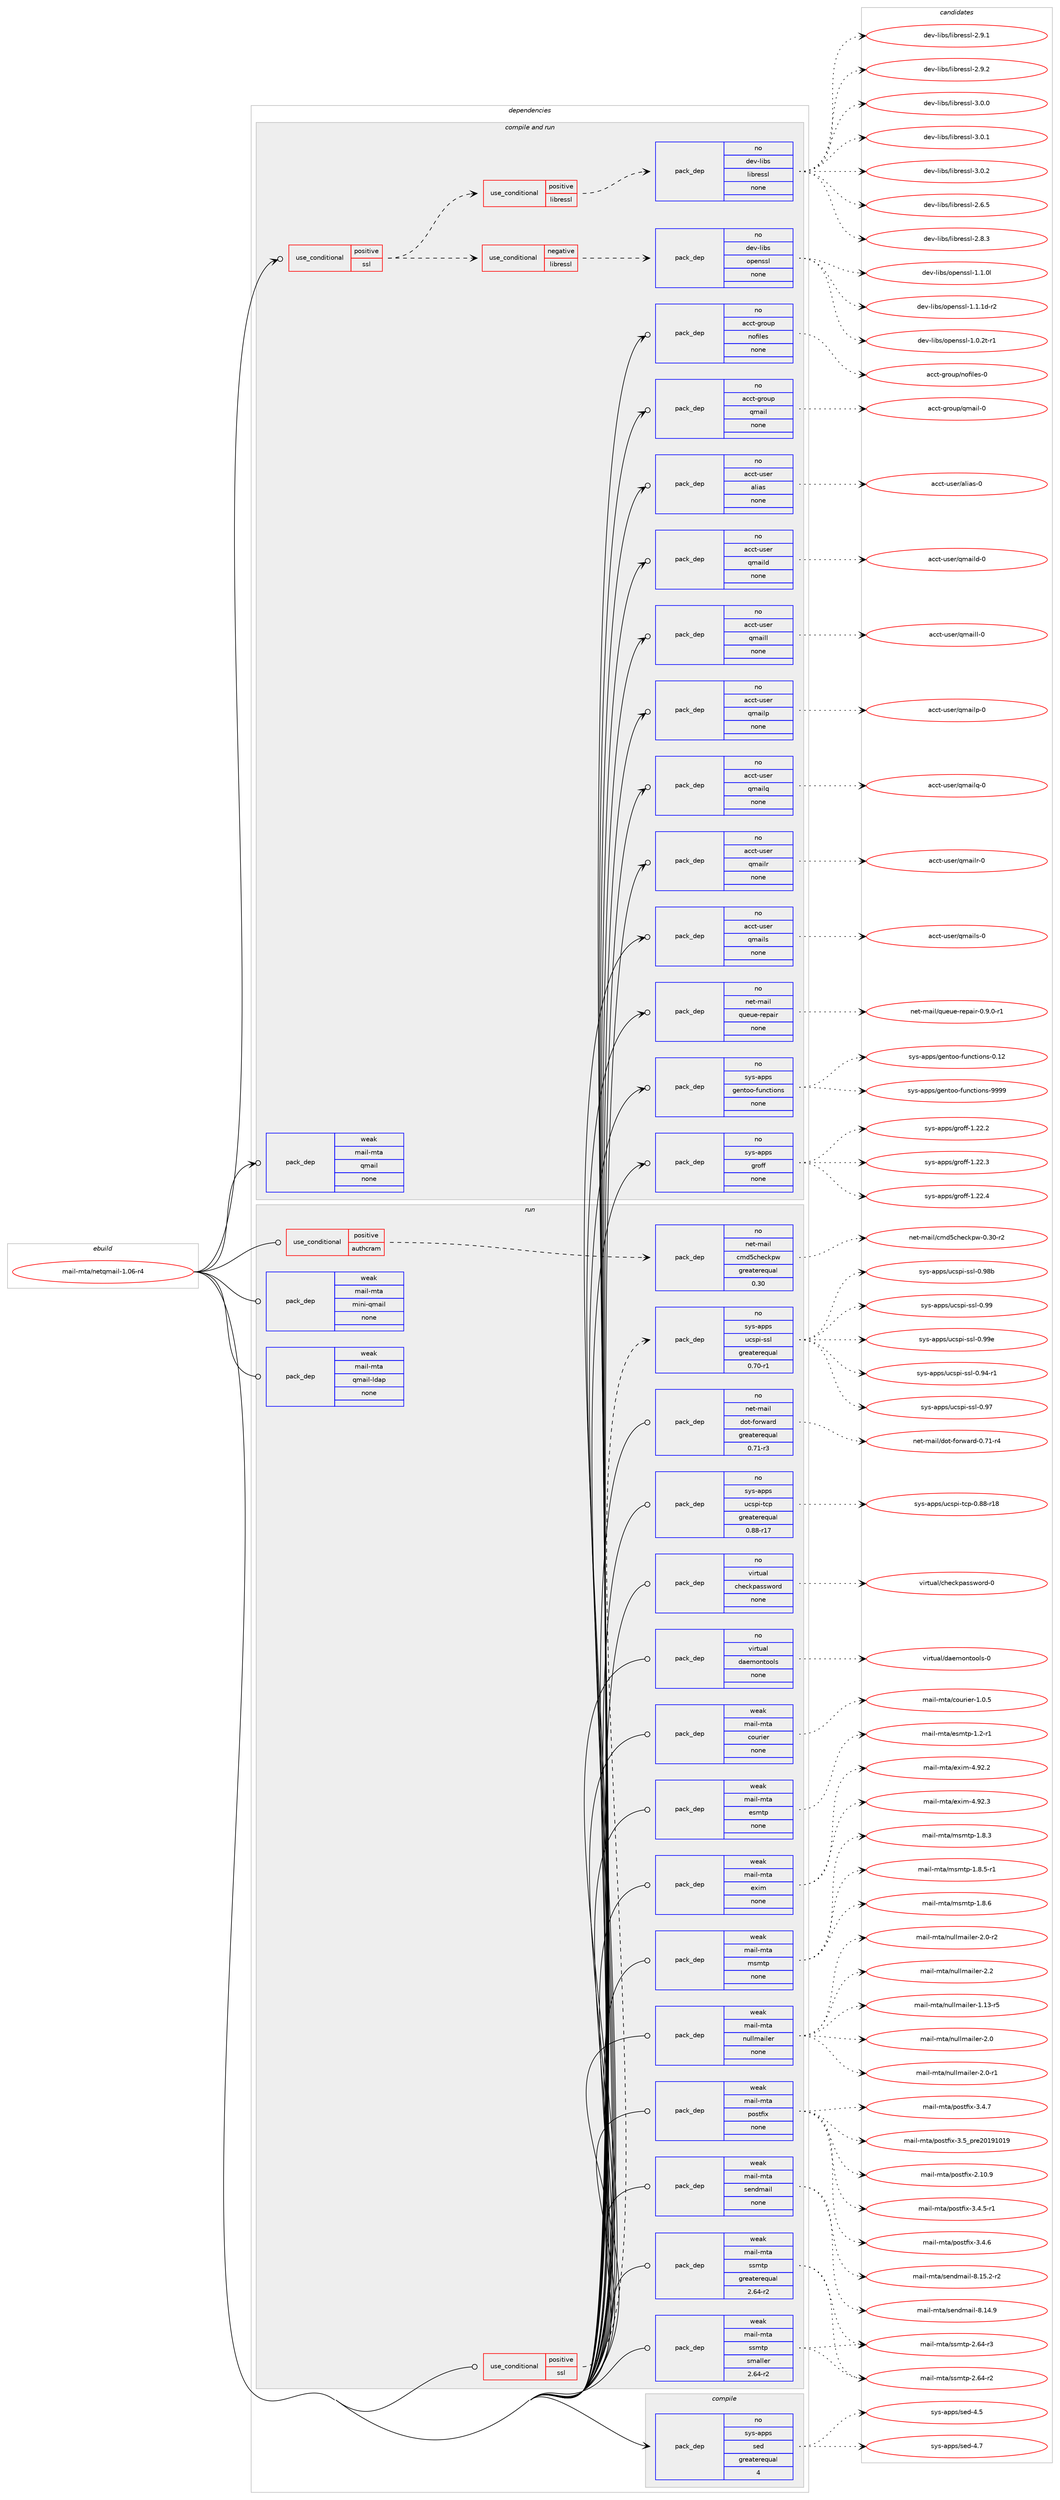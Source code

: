 digraph prolog {

# *************
# Graph options
# *************

newrank=true;
concentrate=true;
compound=true;
graph [rankdir=LR,fontname=Helvetica,fontsize=10,ranksep=1.5];#, ranksep=2.5, nodesep=0.2];
edge  [arrowhead=vee];
node  [fontname=Helvetica,fontsize=10];

# **********
# The ebuild
# **********

subgraph cluster_leftcol {
color=gray;
rank=same;
label=<<i>ebuild</i>>;
id [label="mail-mta/netqmail-1.06-r4", color=red, width=4, href="../mail-mta/netqmail-1.06-r4.svg"];
}

# ****************
# The dependencies
# ****************

subgraph cluster_midcol {
color=gray;
label=<<i>dependencies</i>>;
subgraph cluster_compile {
fillcolor="#eeeeee";
style=filled;
label=<<i>compile</i>>;
subgraph pack571764 {
dependency773824 [label=<<TABLE BORDER="0" CELLBORDER="1" CELLSPACING="0" CELLPADDING="4" WIDTH="220"><TR><TD ROWSPAN="6" CELLPADDING="30">pack_dep</TD></TR><TR><TD WIDTH="110">no</TD></TR><TR><TD>sys-apps</TD></TR><TR><TD>sed</TD></TR><TR><TD>greaterequal</TD></TR><TR><TD>4</TD></TR></TABLE>>, shape=none, color=blue];
}
id:e -> dependency773824:w [weight=20,style="solid",arrowhead="vee"];
}
subgraph cluster_compileandrun {
fillcolor="#eeeeee";
style=filled;
label=<<i>compile and run</i>>;
subgraph cond188649 {
dependency773825 [label=<<TABLE BORDER="0" CELLBORDER="1" CELLSPACING="0" CELLPADDING="4"><TR><TD ROWSPAN="3" CELLPADDING="10">use_conditional</TD></TR><TR><TD>positive</TD></TR><TR><TD>ssl</TD></TR></TABLE>>, shape=none, color=red];
subgraph cond188650 {
dependency773826 [label=<<TABLE BORDER="0" CELLBORDER="1" CELLSPACING="0" CELLPADDING="4"><TR><TD ROWSPAN="3" CELLPADDING="10">use_conditional</TD></TR><TR><TD>negative</TD></TR><TR><TD>libressl</TD></TR></TABLE>>, shape=none, color=red];
subgraph pack571765 {
dependency773827 [label=<<TABLE BORDER="0" CELLBORDER="1" CELLSPACING="0" CELLPADDING="4" WIDTH="220"><TR><TD ROWSPAN="6" CELLPADDING="30">pack_dep</TD></TR><TR><TD WIDTH="110">no</TD></TR><TR><TD>dev-libs</TD></TR><TR><TD>openssl</TD></TR><TR><TD>none</TD></TR><TR><TD></TD></TR></TABLE>>, shape=none, color=blue];
}
dependency773826:e -> dependency773827:w [weight=20,style="dashed",arrowhead="vee"];
}
dependency773825:e -> dependency773826:w [weight=20,style="dashed",arrowhead="vee"];
subgraph cond188651 {
dependency773828 [label=<<TABLE BORDER="0" CELLBORDER="1" CELLSPACING="0" CELLPADDING="4"><TR><TD ROWSPAN="3" CELLPADDING="10">use_conditional</TD></TR><TR><TD>positive</TD></TR><TR><TD>libressl</TD></TR></TABLE>>, shape=none, color=red];
subgraph pack571766 {
dependency773829 [label=<<TABLE BORDER="0" CELLBORDER="1" CELLSPACING="0" CELLPADDING="4" WIDTH="220"><TR><TD ROWSPAN="6" CELLPADDING="30">pack_dep</TD></TR><TR><TD WIDTH="110">no</TD></TR><TR><TD>dev-libs</TD></TR><TR><TD>libressl</TD></TR><TR><TD>none</TD></TR><TR><TD></TD></TR></TABLE>>, shape=none, color=blue];
}
dependency773828:e -> dependency773829:w [weight=20,style="dashed",arrowhead="vee"];
}
dependency773825:e -> dependency773828:w [weight=20,style="dashed",arrowhead="vee"];
}
id:e -> dependency773825:w [weight=20,style="solid",arrowhead="odotvee"];
subgraph pack571767 {
dependency773830 [label=<<TABLE BORDER="0" CELLBORDER="1" CELLSPACING="0" CELLPADDING="4" WIDTH="220"><TR><TD ROWSPAN="6" CELLPADDING="30">pack_dep</TD></TR><TR><TD WIDTH="110">no</TD></TR><TR><TD>acct-group</TD></TR><TR><TD>nofiles</TD></TR><TR><TD>none</TD></TR><TR><TD></TD></TR></TABLE>>, shape=none, color=blue];
}
id:e -> dependency773830:w [weight=20,style="solid",arrowhead="odotvee"];
subgraph pack571768 {
dependency773831 [label=<<TABLE BORDER="0" CELLBORDER="1" CELLSPACING="0" CELLPADDING="4" WIDTH="220"><TR><TD ROWSPAN="6" CELLPADDING="30">pack_dep</TD></TR><TR><TD WIDTH="110">no</TD></TR><TR><TD>acct-group</TD></TR><TR><TD>qmail</TD></TR><TR><TD>none</TD></TR><TR><TD></TD></TR></TABLE>>, shape=none, color=blue];
}
id:e -> dependency773831:w [weight=20,style="solid",arrowhead="odotvee"];
subgraph pack571769 {
dependency773832 [label=<<TABLE BORDER="0" CELLBORDER="1" CELLSPACING="0" CELLPADDING="4" WIDTH="220"><TR><TD ROWSPAN="6" CELLPADDING="30">pack_dep</TD></TR><TR><TD WIDTH="110">no</TD></TR><TR><TD>acct-user</TD></TR><TR><TD>alias</TD></TR><TR><TD>none</TD></TR><TR><TD></TD></TR></TABLE>>, shape=none, color=blue];
}
id:e -> dependency773832:w [weight=20,style="solid",arrowhead="odotvee"];
subgraph pack571770 {
dependency773833 [label=<<TABLE BORDER="0" CELLBORDER="1" CELLSPACING="0" CELLPADDING="4" WIDTH="220"><TR><TD ROWSPAN="6" CELLPADDING="30">pack_dep</TD></TR><TR><TD WIDTH="110">no</TD></TR><TR><TD>acct-user</TD></TR><TR><TD>qmaild</TD></TR><TR><TD>none</TD></TR><TR><TD></TD></TR></TABLE>>, shape=none, color=blue];
}
id:e -> dependency773833:w [weight=20,style="solid",arrowhead="odotvee"];
subgraph pack571771 {
dependency773834 [label=<<TABLE BORDER="0" CELLBORDER="1" CELLSPACING="0" CELLPADDING="4" WIDTH="220"><TR><TD ROWSPAN="6" CELLPADDING="30">pack_dep</TD></TR><TR><TD WIDTH="110">no</TD></TR><TR><TD>acct-user</TD></TR><TR><TD>qmaill</TD></TR><TR><TD>none</TD></TR><TR><TD></TD></TR></TABLE>>, shape=none, color=blue];
}
id:e -> dependency773834:w [weight=20,style="solid",arrowhead="odotvee"];
subgraph pack571772 {
dependency773835 [label=<<TABLE BORDER="0" CELLBORDER="1" CELLSPACING="0" CELLPADDING="4" WIDTH="220"><TR><TD ROWSPAN="6" CELLPADDING="30">pack_dep</TD></TR><TR><TD WIDTH="110">no</TD></TR><TR><TD>acct-user</TD></TR><TR><TD>qmailp</TD></TR><TR><TD>none</TD></TR><TR><TD></TD></TR></TABLE>>, shape=none, color=blue];
}
id:e -> dependency773835:w [weight=20,style="solid",arrowhead="odotvee"];
subgraph pack571773 {
dependency773836 [label=<<TABLE BORDER="0" CELLBORDER="1" CELLSPACING="0" CELLPADDING="4" WIDTH="220"><TR><TD ROWSPAN="6" CELLPADDING="30">pack_dep</TD></TR><TR><TD WIDTH="110">no</TD></TR><TR><TD>acct-user</TD></TR><TR><TD>qmailq</TD></TR><TR><TD>none</TD></TR><TR><TD></TD></TR></TABLE>>, shape=none, color=blue];
}
id:e -> dependency773836:w [weight=20,style="solid",arrowhead="odotvee"];
subgraph pack571774 {
dependency773837 [label=<<TABLE BORDER="0" CELLBORDER="1" CELLSPACING="0" CELLPADDING="4" WIDTH="220"><TR><TD ROWSPAN="6" CELLPADDING="30">pack_dep</TD></TR><TR><TD WIDTH="110">no</TD></TR><TR><TD>acct-user</TD></TR><TR><TD>qmailr</TD></TR><TR><TD>none</TD></TR><TR><TD></TD></TR></TABLE>>, shape=none, color=blue];
}
id:e -> dependency773837:w [weight=20,style="solid",arrowhead="odotvee"];
subgraph pack571775 {
dependency773838 [label=<<TABLE BORDER="0" CELLBORDER="1" CELLSPACING="0" CELLPADDING="4" WIDTH="220"><TR><TD ROWSPAN="6" CELLPADDING="30">pack_dep</TD></TR><TR><TD WIDTH="110">no</TD></TR><TR><TD>acct-user</TD></TR><TR><TD>qmails</TD></TR><TR><TD>none</TD></TR><TR><TD></TD></TR></TABLE>>, shape=none, color=blue];
}
id:e -> dependency773838:w [weight=20,style="solid",arrowhead="odotvee"];
subgraph pack571776 {
dependency773839 [label=<<TABLE BORDER="0" CELLBORDER="1" CELLSPACING="0" CELLPADDING="4" WIDTH="220"><TR><TD ROWSPAN="6" CELLPADDING="30">pack_dep</TD></TR><TR><TD WIDTH="110">no</TD></TR><TR><TD>net-mail</TD></TR><TR><TD>queue-repair</TD></TR><TR><TD>none</TD></TR><TR><TD></TD></TR></TABLE>>, shape=none, color=blue];
}
id:e -> dependency773839:w [weight=20,style="solid",arrowhead="odotvee"];
subgraph pack571777 {
dependency773840 [label=<<TABLE BORDER="0" CELLBORDER="1" CELLSPACING="0" CELLPADDING="4" WIDTH="220"><TR><TD ROWSPAN="6" CELLPADDING="30">pack_dep</TD></TR><TR><TD WIDTH="110">no</TD></TR><TR><TD>sys-apps</TD></TR><TR><TD>gentoo-functions</TD></TR><TR><TD>none</TD></TR><TR><TD></TD></TR></TABLE>>, shape=none, color=blue];
}
id:e -> dependency773840:w [weight=20,style="solid",arrowhead="odotvee"];
subgraph pack571778 {
dependency773841 [label=<<TABLE BORDER="0" CELLBORDER="1" CELLSPACING="0" CELLPADDING="4" WIDTH="220"><TR><TD ROWSPAN="6" CELLPADDING="30">pack_dep</TD></TR><TR><TD WIDTH="110">no</TD></TR><TR><TD>sys-apps</TD></TR><TR><TD>groff</TD></TR><TR><TD>none</TD></TR><TR><TD></TD></TR></TABLE>>, shape=none, color=blue];
}
id:e -> dependency773841:w [weight=20,style="solid",arrowhead="odotvee"];
subgraph pack571779 {
dependency773842 [label=<<TABLE BORDER="0" CELLBORDER="1" CELLSPACING="0" CELLPADDING="4" WIDTH="220"><TR><TD ROWSPAN="6" CELLPADDING="30">pack_dep</TD></TR><TR><TD WIDTH="110">weak</TD></TR><TR><TD>mail-mta</TD></TR><TR><TD>qmail</TD></TR><TR><TD>none</TD></TR><TR><TD></TD></TR></TABLE>>, shape=none, color=blue];
}
id:e -> dependency773842:w [weight=20,style="solid",arrowhead="odotvee"];
}
subgraph cluster_run {
fillcolor="#eeeeee";
style=filled;
label=<<i>run</i>>;
subgraph cond188652 {
dependency773843 [label=<<TABLE BORDER="0" CELLBORDER="1" CELLSPACING="0" CELLPADDING="4"><TR><TD ROWSPAN="3" CELLPADDING="10">use_conditional</TD></TR><TR><TD>positive</TD></TR><TR><TD>authcram</TD></TR></TABLE>>, shape=none, color=red];
subgraph pack571780 {
dependency773844 [label=<<TABLE BORDER="0" CELLBORDER="1" CELLSPACING="0" CELLPADDING="4" WIDTH="220"><TR><TD ROWSPAN="6" CELLPADDING="30">pack_dep</TD></TR><TR><TD WIDTH="110">no</TD></TR><TR><TD>net-mail</TD></TR><TR><TD>cmd5checkpw</TD></TR><TR><TD>greaterequal</TD></TR><TR><TD>0.30</TD></TR></TABLE>>, shape=none, color=blue];
}
dependency773843:e -> dependency773844:w [weight=20,style="dashed",arrowhead="vee"];
}
id:e -> dependency773843:w [weight=20,style="solid",arrowhead="odot"];
subgraph cond188653 {
dependency773845 [label=<<TABLE BORDER="0" CELLBORDER="1" CELLSPACING="0" CELLPADDING="4"><TR><TD ROWSPAN="3" CELLPADDING="10">use_conditional</TD></TR><TR><TD>positive</TD></TR><TR><TD>ssl</TD></TR></TABLE>>, shape=none, color=red];
subgraph pack571781 {
dependency773846 [label=<<TABLE BORDER="0" CELLBORDER="1" CELLSPACING="0" CELLPADDING="4" WIDTH="220"><TR><TD ROWSPAN="6" CELLPADDING="30">pack_dep</TD></TR><TR><TD WIDTH="110">no</TD></TR><TR><TD>sys-apps</TD></TR><TR><TD>ucspi-ssl</TD></TR><TR><TD>greaterequal</TD></TR><TR><TD>0.70-r1</TD></TR></TABLE>>, shape=none, color=blue];
}
dependency773845:e -> dependency773846:w [weight=20,style="dashed",arrowhead="vee"];
}
id:e -> dependency773845:w [weight=20,style="solid",arrowhead="odot"];
subgraph pack571782 {
dependency773847 [label=<<TABLE BORDER="0" CELLBORDER="1" CELLSPACING="0" CELLPADDING="4" WIDTH="220"><TR><TD ROWSPAN="6" CELLPADDING="30">pack_dep</TD></TR><TR><TD WIDTH="110">no</TD></TR><TR><TD>net-mail</TD></TR><TR><TD>dot-forward</TD></TR><TR><TD>greaterequal</TD></TR><TR><TD>0.71-r3</TD></TR></TABLE>>, shape=none, color=blue];
}
id:e -> dependency773847:w [weight=20,style="solid",arrowhead="odot"];
subgraph pack571783 {
dependency773848 [label=<<TABLE BORDER="0" CELLBORDER="1" CELLSPACING="0" CELLPADDING="4" WIDTH="220"><TR><TD ROWSPAN="6" CELLPADDING="30">pack_dep</TD></TR><TR><TD WIDTH="110">no</TD></TR><TR><TD>sys-apps</TD></TR><TR><TD>ucspi-tcp</TD></TR><TR><TD>greaterequal</TD></TR><TR><TD>0.88-r17</TD></TR></TABLE>>, shape=none, color=blue];
}
id:e -> dependency773848:w [weight=20,style="solid",arrowhead="odot"];
subgraph pack571784 {
dependency773849 [label=<<TABLE BORDER="0" CELLBORDER="1" CELLSPACING="0" CELLPADDING="4" WIDTH="220"><TR><TD ROWSPAN="6" CELLPADDING="30">pack_dep</TD></TR><TR><TD WIDTH="110">no</TD></TR><TR><TD>virtual</TD></TR><TR><TD>checkpassword</TD></TR><TR><TD>none</TD></TR><TR><TD></TD></TR></TABLE>>, shape=none, color=blue];
}
id:e -> dependency773849:w [weight=20,style="solid",arrowhead="odot"];
subgraph pack571785 {
dependency773850 [label=<<TABLE BORDER="0" CELLBORDER="1" CELLSPACING="0" CELLPADDING="4" WIDTH="220"><TR><TD ROWSPAN="6" CELLPADDING="30">pack_dep</TD></TR><TR><TD WIDTH="110">no</TD></TR><TR><TD>virtual</TD></TR><TR><TD>daemontools</TD></TR><TR><TD>none</TD></TR><TR><TD></TD></TR></TABLE>>, shape=none, color=blue];
}
id:e -> dependency773850:w [weight=20,style="solid",arrowhead="odot"];
subgraph pack571786 {
dependency773851 [label=<<TABLE BORDER="0" CELLBORDER="1" CELLSPACING="0" CELLPADDING="4" WIDTH="220"><TR><TD ROWSPAN="6" CELLPADDING="30">pack_dep</TD></TR><TR><TD WIDTH="110">weak</TD></TR><TR><TD>mail-mta</TD></TR><TR><TD>courier</TD></TR><TR><TD>none</TD></TR><TR><TD></TD></TR></TABLE>>, shape=none, color=blue];
}
id:e -> dependency773851:w [weight=20,style="solid",arrowhead="odot"];
subgraph pack571787 {
dependency773852 [label=<<TABLE BORDER="0" CELLBORDER="1" CELLSPACING="0" CELLPADDING="4" WIDTH="220"><TR><TD ROWSPAN="6" CELLPADDING="30">pack_dep</TD></TR><TR><TD WIDTH="110">weak</TD></TR><TR><TD>mail-mta</TD></TR><TR><TD>esmtp</TD></TR><TR><TD>none</TD></TR><TR><TD></TD></TR></TABLE>>, shape=none, color=blue];
}
id:e -> dependency773852:w [weight=20,style="solid",arrowhead="odot"];
subgraph pack571788 {
dependency773853 [label=<<TABLE BORDER="0" CELLBORDER="1" CELLSPACING="0" CELLPADDING="4" WIDTH="220"><TR><TD ROWSPAN="6" CELLPADDING="30">pack_dep</TD></TR><TR><TD WIDTH="110">weak</TD></TR><TR><TD>mail-mta</TD></TR><TR><TD>exim</TD></TR><TR><TD>none</TD></TR><TR><TD></TD></TR></TABLE>>, shape=none, color=blue];
}
id:e -> dependency773853:w [weight=20,style="solid",arrowhead="odot"];
subgraph pack571789 {
dependency773854 [label=<<TABLE BORDER="0" CELLBORDER="1" CELLSPACING="0" CELLPADDING="4" WIDTH="220"><TR><TD ROWSPAN="6" CELLPADDING="30">pack_dep</TD></TR><TR><TD WIDTH="110">weak</TD></TR><TR><TD>mail-mta</TD></TR><TR><TD>mini-qmail</TD></TR><TR><TD>none</TD></TR><TR><TD></TD></TR></TABLE>>, shape=none, color=blue];
}
id:e -> dependency773854:w [weight=20,style="solid",arrowhead="odot"];
subgraph pack571790 {
dependency773855 [label=<<TABLE BORDER="0" CELLBORDER="1" CELLSPACING="0" CELLPADDING="4" WIDTH="220"><TR><TD ROWSPAN="6" CELLPADDING="30">pack_dep</TD></TR><TR><TD WIDTH="110">weak</TD></TR><TR><TD>mail-mta</TD></TR><TR><TD>msmtp</TD></TR><TR><TD>none</TD></TR><TR><TD></TD></TR></TABLE>>, shape=none, color=blue];
}
id:e -> dependency773855:w [weight=20,style="solid",arrowhead="odot"];
subgraph pack571791 {
dependency773856 [label=<<TABLE BORDER="0" CELLBORDER="1" CELLSPACING="0" CELLPADDING="4" WIDTH="220"><TR><TD ROWSPAN="6" CELLPADDING="30">pack_dep</TD></TR><TR><TD WIDTH="110">weak</TD></TR><TR><TD>mail-mta</TD></TR><TR><TD>nullmailer</TD></TR><TR><TD>none</TD></TR><TR><TD></TD></TR></TABLE>>, shape=none, color=blue];
}
id:e -> dependency773856:w [weight=20,style="solid",arrowhead="odot"];
subgraph pack571792 {
dependency773857 [label=<<TABLE BORDER="0" CELLBORDER="1" CELLSPACING="0" CELLPADDING="4" WIDTH="220"><TR><TD ROWSPAN="6" CELLPADDING="30">pack_dep</TD></TR><TR><TD WIDTH="110">weak</TD></TR><TR><TD>mail-mta</TD></TR><TR><TD>postfix</TD></TR><TR><TD>none</TD></TR><TR><TD></TD></TR></TABLE>>, shape=none, color=blue];
}
id:e -> dependency773857:w [weight=20,style="solid",arrowhead="odot"];
subgraph pack571793 {
dependency773858 [label=<<TABLE BORDER="0" CELLBORDER="1" CELLSPACING="0" CELLPADDING="4" WIDTH="220"><TR><TD ROWSPAN="6" CELLPADDING="30">pack_dep</TD></TR><TR><TD WIDTH="110">weak</TD></TR><TR><TD>mail-mta</TD></TR><TR><TD>qmail-ldap</TD></TR><TR><TD>none</TD></TR><TR><TD></TD></TR></TABLE>>, shape=none, color=blue];
}
id:e -> dependency773858:w [weight=20,style="solid",arrowhead="odot"];
subgraph pack571794 {
dependency773859 [label=<<TABLE BORDER="0" CELLBORDER="1" CELLSPACING="0" CELLPADDING="4" WIDTH="220"><TR><TD ROWSPAN="6" CELLPADDING="30">pack_dep</TD></TR><TR><TD WIDTH="110">weak</TD></TR><TR><TD>mail-mta</TD></TR><TR><TD>sendmail</TD></TR><TR><TD>none</TD></TR><TR><TD></TD></TR></TABLE>>, shape=none, color=blue];
}
id:e -> dependency773859:w [weight=20,style="solid",arrowhead="odot"];
subgraph pack571795 {
dependency773860 [label=<<TABLE BORDER="0" CELLBORDER="1" CELLSPACING="0" CELLPADDING="4" WIDTH="220"><TR><TD ROWSPAN="6" CELLPADDING="30">pack_dep</TD></TR><TR><TD WIDTH="110">weak</TD></TR><TR><TD>mail-mta</TD></TR><TR><TD>ssmtp</TD></TR><TR><TD>greaterequal</TD></TR><TR><TD>2.64-r2</TD></TR></TABLE>>, shape=none, color=blue];
}
id:e -> dependency773860:w [weight=20,style="solid",arrowhead="odot"];
subgraph pack571796 {
dependency773861 [label=<<TABLE BORDER="0" CELLBORDER="1" CELLSPACING="0" CELLPADDING="4" WIDTH="220"><TR><TD ROWSPAN="6" CELLPADDING="30">pack_dep</TD></TR><TR><TD WIDTH="110">weak</TD></TR><TR><TD>mail-mta</TD></TR><TR><TD>ssmtp</TD></TR><TR><TD>smaller</TD></TR><TR><TD>2.64-r2</TD></TR></TABLE>>, shape=none, color=blue];
}
id:e -> dependency773861:w [weight=20,style="solid",arrowhead="odot"];
}
}

# **************
# The candidates
# **************

subgraph cluster_choices {
rank=same;
color=gray;
label=<<i>candidates</i>>;

subgraph choice571764 {
color=black;
nodesep=1;
choice11512111545971121121154711510110045524653 [label="sys-apps/sed-4.5", color=red, width=4,href="../sys-apps/sed-4.5.svg"];
choice11512111545971121121154711510110045524655 [label="sys-apps/sed-4.7", color=red, width=4,href="../sys-apps/sed-4.7.svg"];
dependency773824:e -> choice11512111545971121121154711510110045524653:w [style=dotted,weight="100"];
dependency773824:e -> choice11512111545971121121154711510110045524655:w [style=dotted,weight="100"];
}
subgraph choice571765 {
color=black;
nodesep=1;
choice1001011184510810598115471111121011101151151084549464846501164511449 [label="dev-libs/openssl-1.0.2t-r1", color=red, width=4,href="../dev-libs/openssl-1.0.2t-r1.svg"];
choice100101118451081059811547111112101110115115108454946494648108 [label="dev-libs/openssl-1.1.0l", color=red, width=4,href="../dev-libs/openssl-1.1.0l.svg"];
choice1001011184510810598115471111121011101151151084549464946491004511450 [label="dev-libs/openssl-1.1.1d-r2", color=red, width=4,href="../dev-libs/openssl-1.1.1d-r2.svg"];
dependency773827:e -> choice1001011184510810598115471111121011101151151084549464846501164511449:w [style=dotted,weight="100"];
dependency773827:e -> choice100101118451081059811547111112101110115115108454946494648108:w [style=dotted,weight="100"];
dependency773827:e -> choice1001011184510810598115471111121011101151151084549464946491004511450:w [style=dotted,weight="100"];
}
subgraph choice571766 {
color=black;
nodesep=1;
choice10010111845108105981154710810598114101115115108455046544653 [label="dev-libs/libressl-2.6.5", color=red, width=4,href="../dev-libs/libressl-2.6.5.svg"];
choice10010111845108105981154710810598114101115115108455046564651 [label="dev-libs/libressl-2.8.3", color=red, width=4,href="../dev-libs/libressl-2.8.3.svg"];
choice10010111845108105981154710810598114101115115108455046574649 [label="dev-libs/libressl-2.9.1", color=red, width=4,href="../dev-libs/libressl-2.9.1.svg"];
choice10010111845108105981154710810598114101115115108455046574650 [label="dev-libs/libressl-2.9.2", color=red, width=4,href="../dev-libs/libressl-2.9.2.svg"];
choice10010111845108105981154710810598114101115115108455146484648 [label="dev-libs/libressl-3.0.0", color=red, width=4,href="../dev-libs/libressl-3.0.0.svg"];
choice10010111845108105981154710810598114101115115108455146484649 [label="dev-libs/libressl-3.0.1", color=red, width=4,href="../dev-libs/libressl-3.0.1.svg"];
choice10010111845108105981154710810598114101115115108455146484650 [label="dev-libs/libressl-3.0.2", color=red, width=4,href="../dev-libs/libressl-3.0.2.svg"];
dependency773829:e -> choice10010111845108105981154710810598114101115115108455046544653:w [style=dotted,weight="100"];
dependency773829:e -> choice10010111845108105981154710810598114101115115108455046564651:w [style=dotted,weight="100"];
dependency773829:e -> choice10010111845108105981154710810598114101115115108455046574649:w [style=dotted,weight="100"];
dependency773829:e -> choice10010111845108105981154710810598114101115115108455046574650:w [style=dotted,weight="100"];
dependency773829:e -> choice10010111845108105981154710810598114101115115108455146484648:w [style=dotted,weight="100"];
dependency773829:e -> choice10010111845108105981154710810598114101115115108455146484649:w [style=dotted,weight="100"];
dependency773829:e -> choice10010111845108105981154710810598114101115115108455146484650:w [style=dotted,weight="100"];
}
subgraph choice571767 {
color=black;
nodesep=1;
choice97999911645103114111117112471101111021051081011154548 [label="acct-group/nofiles-0", color=red, width=4,href="../acct-group/nofiles-0.svg"];
dependency773830:e -> choice97999911645103114111117112471101111021051081011154548:w [style=dotted,weight="100"];
}
subgraph choice571768 {
color=black;
nodesep=1;
choice9799991164510311411111711247113109971051084548 [label="acct-group/qmail-0", color=red, width=4,href="../acct-group/qmail-0.svg"];
dependency773831:e -> choice9799991164510311411111711247113109971051084548:w [style=dotted,weight="100"];
}
subgraph choice571769 {
color=black;
nodesep=1;
choice979999116451171151011144797108105971154548 [label="acct-user/alias-0", color=red, width=4,href="../acct-user/alias-0.svg"];
dependency773832:e -> choice979999116451171151011144797108105971154548:w [style=dotted,weight="100"];
}
subgraph choice571770 {
color=black;
nodesep=1;
choice9799991164511711510111447113109971051081004548 [label="acct-user/qmaild-0", color=red, width=4,href="../acct-user/qmaild-0.svg"];
dependency773833:e -> choice9799991164511711510111447113109971051081004548:w [style=dotted,weight="100"];
}
subgraph choice571771 {
color=black;
nodesep=1;
choice9799991164511711510111447113109971051081084548 [label="acct-user/qmaill-0", color=red, width=4,href="../acct-user/qmaill-0.svg"];
dependency773834:e -> choice9799991164511711510111447113109971051081084548:w [style=dotted,weight="100"];
}
subgraph choice571772 {
color=black;
nodesep=1;
choice9799991164511711510111447113109971051081124548 [label="acct-user/qmailp-0", color=red, width=4,href="../acct-user/qmailp-0.svg"];
dependency773835:e -> choice9799991164511711510111447113109971051081124548:w [style=dotted,weight="100"];
}
subgraph choice571773 {
color=black;
nodesep=1;
choice9799991164511711510111447113109971051081134548 [label="acct-user/qmailq-0", color=red, width=4,href="../acct-user/qmailq-0.svg"];
dependency773836:e -> choice9799991164511711510111447113109971051081134548:w [style=dotted,weight="100"];
}
subgraph choice571774 {
color=black;
nodesep=1;
choice9799991164511711510111447113109971051081144548 [label="acct-user/qmailr-0", color=red, width=4,href="../acct-user/qmailr-0.svg"];
dependency773837:e -> choice9799991164511711510111447113109971051081144548:w [style=dotted,weight="100"];
}
subgraph choice571775 {
color=black;
nodesep=1;
choice9799991164511711510111447113109971051081154548 [label="acct-user/qmails-0", color=red, width=4,href="../acct-user/qmails-0.svg"];
dependency773838:e -> choice9799991164511711510111447113109971051081154548:w [style=dotted,weight="100"];
}
subgraph choice571776 {
color=black;
nodesep=1;
choice11010111645109971051084711311710111710145114101112971051144548465746484511449 [label="net-mail/queue-repair-0.9.0-r1", color=red, width=4,href="../net-mail/queue-repair-0.9.0-r1.svg"];
dependency773839:e -> choice11010111645109971051084711311710111710145114101112971051144548465746484511449:w [style=dotted,weight="100"];
}
subgraph choice571777 {
color=black;
nodesep=1;
choice11512111545971121121154710310111011611111145102117110991161051111101154548464950 [label="sys-apps/gentoo-functions-0.12", color=red, width=4,href="../sys-apps/gentoo-functions-0.12.svg"];
choice11512111545971121121154710310111011611111145102117110991161051111101154557575757 [label="sys-apps/gentoo-functions-9999", color=red, width=4,href="../sys-apps/gentoo-functions-9999.svg"];
dependency773840:e -> choice11512111545971121121154710310111011611111145102117110991161051111101154548464950:w [style=dotted,weight="100"];
dependency773840:e -> choice11512111545971121121154710310111011611111145102117110991161051111101154557575757:w [style=dotted,weight="100"];
}
subgraph choice571778 {
color=black;
nodesep=1;
choice11512111545971121121154710311411110210245494650504650 [label="sys-apps/groff-1.22.2", color=red, width=4,href="../sys-apps/groff-1.22.2.svg"];
choice11512111545971121121154710311411110210245494650504651 [label="sys-apps/groff-1.22.3", color=red, width=4,href="../sys-apps/groff-1.22.3.svg"];
choice11512111545971121121154710311411110210245494650504652 [label="sys-apps/groff-1.22.4", color=red, width=4,href="../sys-apps/groff-1.22.4.svg"];
dependency773841:e -> choice11512111545971121121154710311411110210245494650504650:w [style=dotted,weight="100"];
dependency773841:e -> choice11512111545971121121154710311411110210245494650504651:w [style=dotted,weight="100"];
dependency773841:e -> choice11512111545971121121154710311411110210245494650504652:w [style=dotted,weight="100"];
}
subgraph choice571779 {
color=black;
nodesep=1;
}
subgraph choice571780 {
color=black;
nodesep=1;
choice1101011164510997105108479910910053991041019910711211945484651484511450 [label="net-mail/cmd5checkpw-0.30-r2", color=red, width=4,href="../net-mail/cmd5checkpw-0.30-r2.svg"];
dependency773844:e -> choice1101011164510997105108479910910053991041019910711211945484651484511450:w [style=dotted,weight="100"];
}
subgraph choice571781 {
color=black;
nodesep=1;
choice115121115459711211211547117991151121054511511510845484657524511449 [label="sys-apps/ucspi-ssl-0.94-r1", color=red, width=4,href="../sys-apps/ucspi-ssl-0.94-r1.svg"];
choice11512111545971121121154711799115112105451151151084548465755 [label="sys-apps/ucspi-ssl-0.97", color=red, width=4,href="../sys-apps/ucspi-ssl-0.97.svg"];
choice1151211154597112112115471179911511210545115115108454846575698 [label="sys-apps/ucspi-ssl-0.98b", color=red, width=4,href="../sys-apps/ucspi-ssl-0.98b.svg"];
choice11512111545971121121154711799115112105451151151084548465757 [label="sys-apps/ucspi-ssl-0.99", color=red, width=4,href="../sys-apps/ucspi-ssl-0.99.svg"];
choice11512111545971121121154711799115112105451151151084548465757101 [label="sys-apps/ucspi-ssl-0.99e", color=red, width=4,href="../sys-apps/ucspi-ssl-0.99e.svg"];
dependency773846:e -> choice115121115459711211211547117991151121054511511510845484657524511449:w [style=dotted,weight="100"];
dependency773846:e -> choice11512111545971121121154711799115112105451151151084548465755:w [style=dotted,weight="100"];
dependency773846:e -> choice1151211154597112112115471179911511210545115115108454846575698:w [style=dotted,weight="100"];
dependency773846:e -> choice11512111545971121121154711799115112105451151151084548465757:w [style=dotted,weight="100"];
dependency773846:e -> choice11512111545971121121154711799115112105451151151084548465757101:w [style=dotted,weight="100"];
}
subgraph choice571782 {
color=black;
nodesep=1;
choice110101116451099710510847100111116451021111141199711410045484655494511452 [label="net-mail/dot-forward-0.71-r4", color=red, width=4,href="../net-mail/dot-forward-0.71-r4.svg"];
dependency773847:e -> choice110101116451099710510847100111116451021111141199711410045484655494511452:w [style=dotted,weight="100"];
}
subgraph choice571783 {
color=black;
nodesep=1;
choice1151211154597112112115471179911511210545116991124548465656451144956 [label="sys-apps/ucspi-tcp-0.88-r18", color=red, width=4,href="../sys-apps/ucspi-tcp-0.88-r18.svg"];
dependency773848:e -> choice1151211154597112112115471179911511210545116991124548465656451144956:w [style=dotted,weight="100"];
}
subgraph choice571784 {
color=black;
nodesep=1;
choice11810511411611797108479910410199107112971151151191111141004548 [label="virtual/checkpassword-0", color=red, width=4,href="../virtual/checkpassword-0.svg"];
dependency773849:e -> choice11810511411611797108479910410199107112971151151191111141004548:w [style=dotted,weight="100"];
}
subgraph choice571785 {
color=black;
nodesep=1;
choice1181051141161179710847100971011091111101161111111081154548 [label="virtual/daemontools-0", color=red, width=4,href="../virtual/daemontools-0.svg"];
dependency773850:e -> choice1181051141161179710847100971011091111101161111111081154548:w [style=dotted,weight="100"];
}
subgraph choice571786 {
color=black;
nodesep=1;
choice1099710510845109116974799111117114105101114454946484653 [label="mail-mta/courier-1.0.5", color=red, width=4,href="../mail-mta/courier-1.0.5.svg"];
dependency773851:e -> choice1099710510845109116974799111117114105101114454946484653:w [style=dotted,weight="100"];
}
subgraph choice571787 {
color=black;
nodesep=1;
choice10997105108451091169747101115109116112454946504511449 [label="mail-mta/esmtp-1.2-r1", color=red, width=4,href="../mail-mta/esmtp-1.2-r1.svg"];
dependency773852:e -> choice10997105108451091169747101115109116112454946504511449:w [style=dotted,weight="100"];
}
subgraph choice571788 {
color=black;
nodesep=1;
choice1099710510845109116974710112010510945524657504650 [label="mail-mta/exim-4.92.2", color=red, width=4,href="../mail-mta/exim-4.92.2.svg"];
choice1099710510845109116974710112010510945524657504651 [label="mail-mta/exim-4.92.3", color=red, width=4,href="../mail-mta/exim-4.92.3.svg"];
dependency773853:e -> choice1099710510845109116974710112010510945524657504650:w [style=dotted,weight="100"];
dependency773853:e -> choice1099710510845109116974710112010510945524657504651:w [style=dotted,weight="100"];
}
subgraph choice571789 {
color=black;
nodesep=1;
}
subgraph choice571790 {
color=black;
nodesep=1;
choice10997105108451091169747109115109116112454946564651 [label="mail-mta/msmtp-1.8.3", color=red, width=4,href="../mail-mta/msmtp-1.8.3.svg"];
choice109971051084510911697471091151091161124549465646534511449 [label="mail-mta/msmtp-1.8.5-r1", color=red, width=4,href="../mail-mta/msmtp-1.8.5-r1.svg"];
choice10997105108451091169747109115109116112454946564654 [label="mail-mta/msmtp-1.8.6", color=red, width=4,href="../mail-mta/msmtp-1.8.6.svg"];
dependency773855:e -> choice10997105108451091169747109115109116112454946564651:w [style=dotted,weight="100"];
dependency773855:e -> choice109971051084510911697471091151091161124549465646534511449:w [style=dotted,weight="100"];
dependency773855:e -> choice10997105108451091169747109115109116112454946564654:w [style=dotted,weight="100"];
}
subgraph choice571791 {
color=black;
nodesep=1;
choice109971051084510911697471101171081081099710510810111445494649514511453 [label="mail-mta/nullmailer-1.13-r5", color=red, width=4,href="../mail-mta/nullmailer-1.13-r5.svg"];
choice109971051084510911697471101171081081099710510810111445504648 [label="mail-mta/nullmailer-2.0", color=red, width=4,href="../mail-mta/nullmailer-2.0.svg"];
choice1099710510845109116974711011710810810997105108101114455046484511449 [label="mail-mta/nullmailer-2.0-r1", color=red, width=4,href="../mail-mta/nullmailer-2.0-r1.svg"];
choice1099710510845109116974711011710810810997105108101114455046484511450 [label="mail-mta/nullmailer-2.0-r2", color=red, width=4,href="../mail-mta/nullmailer-2.0-r2.svg"];
choice109971051084510911697471101171081081099710510810111445504650 [label="mail-mta/nullmailer-2.2", color=red, width=4,href="../mail-mta/nullmailer-2.2.svg"];
dependency773856:e -> choice109971051084510911697471101171081081099710510810111445494649514511453:w [style=dotted,weight="100"];
dependency773856:e -> choice109971051084510911697471101171081081099710510810111445504648:w [style=dotted,weight="100"];
dependency773856:e -> choice1099710510845109116974711011710810810997105108101114455046484511449:w [style=dotted,weight="100"];
dependency773856:e -> choice1099710510845109116974711011710810810997105108101114455046484511450:w [style=dotted,weight="100"];
dependency773856:e -> choice109971051084510911697471101171081081099710510810111445504650:w [style=dotted,weight="100"];
}
subgraph choice571792 {
color=black;
nodesep=1;
choice1099710510845109116974711211111511610210512045504649484657 [label="mail-mta/postfix-2.10.9", color=red, width=4,href="../mail-mta/postfix-2.10.9.svg"];
choice109971051084510911697471121111151161021051204551465246534511449 [label="mail-mta/postfix-3.4.5-r1", color=red, width=4,href="../mail-mta/postfix-3.4.5-r1.svg"];
choice10997105108451091169747112111115116102105120455146524654 [label="mail-mta/postfix-3.4.6", color=red, width=4,href="../mail-mta/postfix-3.4.6.svg"];
choice10997105108451091169747112111115116102105120455146524655 [label="mail-mta/postfix-3.4.7", color=red, width=4,href="../mail-mta/postfix-3.4.7.svg"];
choice1099710510845109116974711211111511610210512045514653951121141015048495749484957 [label="mail-mta/postfix-3.5_pre20191019", color=red, width=4,href="../mail-mta/postfix-3.5_pre20191019.svg"];
dependency773857:e -> choice1099710510845109116974711211111511610210512045504649484657:w [style=dotted,weight="100"];
dependency773857:e -> choice109971051084510911697471121111151161021051204551465246534511449:w [style=dotted,weight="100"];
dependency773857:e -> choice10997105108451091169747112111115116102105120455146524654:w [style=dotted,weight="100"];
dependency773857:e -> choice10997105108451091169747112111115116102105120455146524655:w [style=dotted,weight="100"];
dependency773857:e -> choice1099710510845109116974711211111511610210512045514653951121141015048495749484957:w [style=dotted,weight="100"];
}
subgraph choice571793 {
color=black;
nodesep=1;
}
subgraph choice571794 {
color=black;
nodesep=1;
choice109971051084510911697471151011101001099710510845564649524657 [label="mail-mta/sendmail-8.14.9", color=red, width=4,href="../mail-mta/sendmail-8.14.9.svg"];
choice1099710510845109116974711510111010010997105108455646495346504511450 [label="mail-mta/sendmail-8.15.2-r2", color=red, width=4,href="../mail-mta/sendmail-8.15.2-r2.svg"];
dependency773859:e -> choice109971051084510911697471151011101001099710510845564649524657:w [style=dotted,weight="100"];
dependency773859:e -> choice1099710510845109116974711510111010010997105108455646495346504511450:w [style=dotted,weight="100"];
}
subgraph choice571795 {
color=black;
nodesep=1;
choice1099710510845109116974711511510911611245504654524511450 [label="mail-mta/ssmtp-2.64-r2", color=red, width=4,href="../mail-mta/ssmtp-2.64-r2.svg"];
choice1099710510845109116974711511510911611245504654524511451 [label="mail-mta/ssmtp-2.64-r3", color=red, width=4,href="../mail-mta/ssmtp-2.64-r3.svg"];
dependency773860:e -> choice1099710510845109116974711511510911611245504654524511450:w [style=dotted,weight="100"];
dependency773860:e -> choice1099710510845109116974711511510911611245504654524511451:w [style=dotted,weight="100"];
}
subgraph choice571796 {
color=black;
nodesep=1;
choice1099710510845109116974711511510911611245504654524511450 [label="mail-mta/ssmtp-2.64-r2", color=red, width=4,href="../mail-mta/ssmtp-2.64-r2.svg"];
choice1099710510845109116974711511510911611245504654524511451 [label="mail-mta/ssmtp-2.64-r3", color=red, width=4,href="../mail-mta/ssmtp-2.64-r3.svg"];
dependency773861:e -> choice1099710510845109116974711511510911611245504654524511450:w [style=dotted,weight="100"];
dependency773861:e -> choice1099710510845109116974711511510911611245504654524511451:w [style=dotted,weight="100"];
}
}

}
